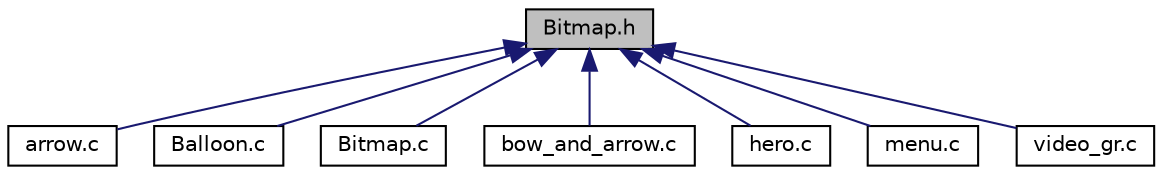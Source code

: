 digraph "Bitmap.h"
{
  edge [fontname="Helvetica",fontsize="10",labelfontname="Helvetica",labelfontsize="10"];
  node [fontname="Helvetica",fontsize="10",shape=record];
  Node1 [label="Bitmap.h",height=0.2,width=0.4,color="black", fillcolor="grey75", style="filled", fontcolor="black"];
  Node1 -> Node2 [dir="back",color="midnightblue",fontsize="10",style="solid",fontname="Helvetica"];
  Node2 [label="arrow.c",height=0.2,width=0.4,color="black", fillcolor="white", style="filled",URL="$arrow_8c.html"];
  Node1 -> Node3 [dir="back",color="midnightblue",fontsize="10",style="solid",fontname="Helvetica"];
  Node3 [label="Balloon.c",height=0.2,width=0.4,color="black", fillcolor="white", style="filled",URL="$_balloon_8c.html"];
  Node1 -> Node4 [dir="back",color="midnightblue",fontsize="10",style="solid",fontname="Helvetica"];
  Node4 [label="Bitmap.c",height=0.2,width=0.4,color="black", fillcolor="white", style="filled",URL="$_bitmap_8c.html"];
  Node1 -> Node5 [dir="back",color="midnightblue",fontsize="10",style="solid",fontname="Helvetica"];
  Node5 [label="bow_and_arrow.c",height=0.2,width=0.4,color="black", fillcolor="white", style="filled",URL="$bow__and__arrow_8c.html"];
  Node1 -> Node6 [dir="back",color="midnightblue",fontsize="10",style="solid",fontname="Helvetica"];
  Node6 [label="hero.c",height=0.2,width=0.4,color="black", fillcolor="white", style="filled",URL="$hero_8c.html"];
  Node1 -> Node7 [dir="back",color="midnightblue",fontsize="10",style="solid",fontname="Helvetica"];
  Node7 [label="menu.c",height=0.2,width=0.4,color="black", fillcolor="white", style="filled",URL="$menu_8c.html"];
  Node1 -> Node8 [dir="back",color="midnightblue",fontsize="10",style="solid",fontname="Helvetica"];
  Node8 [label="video_gr.c",height=0.2,width=0.4,color="black", fillcolor="white", style="filled",URL="$video__gr_8c.html"];
}
